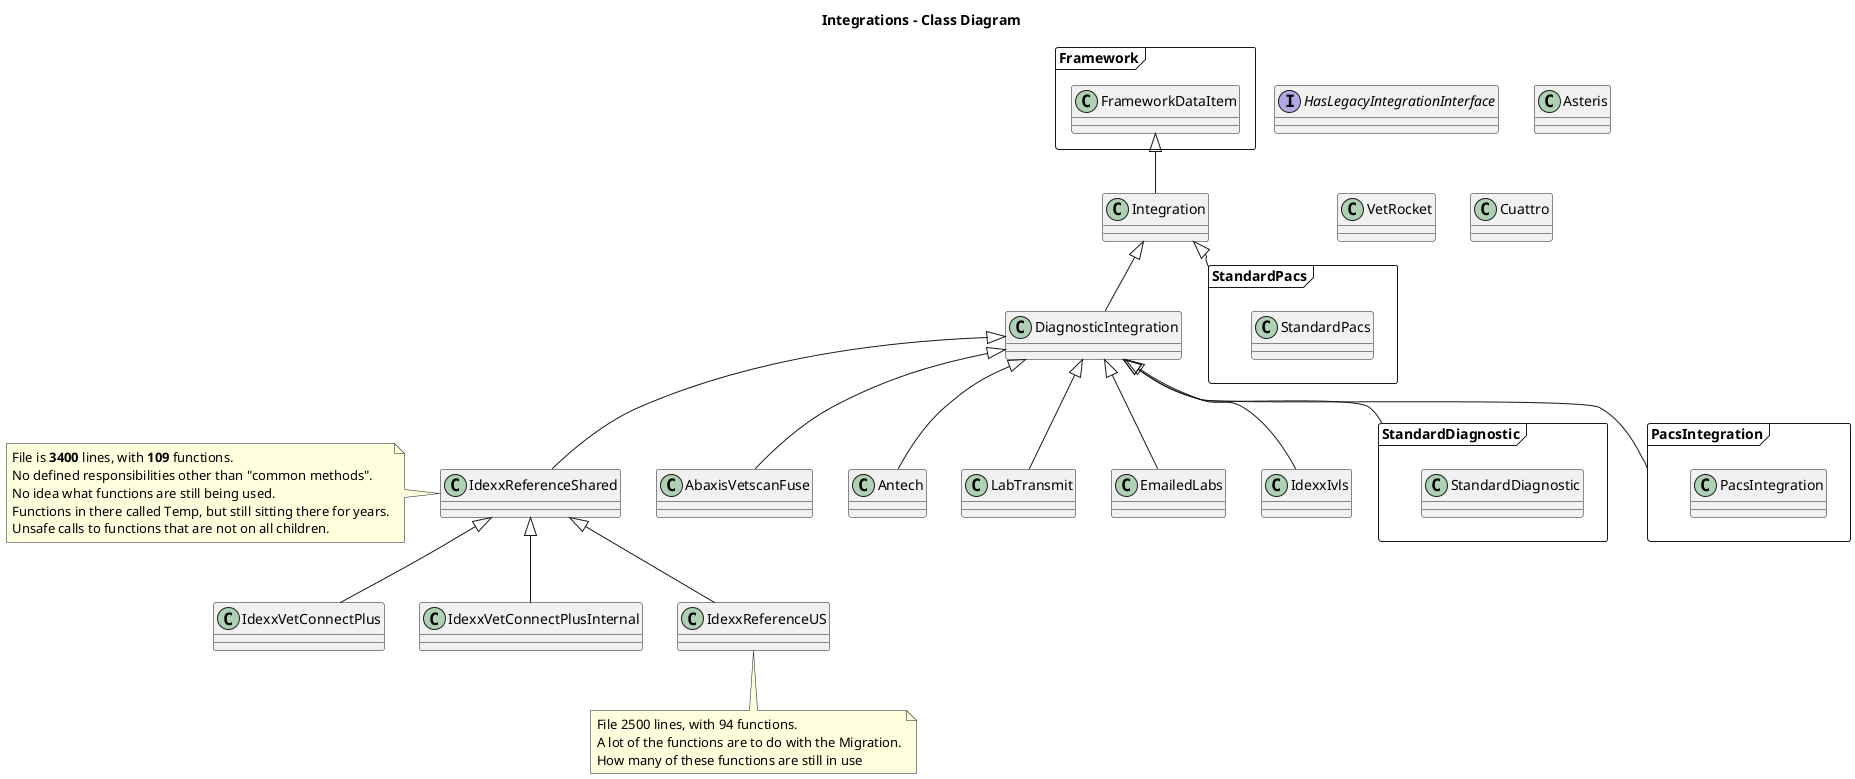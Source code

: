 @startuml Diagnostic Integrations - Class Diagram

title "Integrations - Class Diagram"


package Framework <<Frame>> {
    class FrameworkDataItem
}
class Integration {
}
class DiagnosticIntegration {
}
package StandardDiagnostic <<Frame>>{
    class StandardDiagnostic {  
    }
}
package StandardPacs <<Frame>> {
    class StandardPacs {
    }
}
class IdexxReferenceShared {
}
class IdexxVetConnectPlus {
}
class IdexxVetConnectPlusInternal {
}
class IdexxReferenceUS {
}
interface HasLegacyIntegrationInterface {
}
package PacsIntegration <<Frame>> {
    class PacsIntegration {
    }
}
class AbaxisVetscanFuse {
}
class Antech {
}
class LabTransmit{
}
class EmailedLabs{
}
class IdexxIvls{
}
class Asteris{
}
class VetRocket{
}
class Cuattro{
}

FrameworkDataItem <|-- Integration

Integration <|-- DiagnosticIntegration
Integration <|-- StandardPacs

DiagnosticIntegration <|-- IdexxReferenceShared
DiagnosticIntegration <|-- IdexxIvls
DiagnosticIntegration <|-- StandardDiagnostic
DiagnosticIntegration <|-- PacsIntegration
DiagnosticIntegration <|-- AbaxisVetscanFuse
DiagnosticIntegration <|-- Antech
DiagnosticIntegration <|-- LabTransmit
DiagnosticIntegration <|-- EmailedLabs

IdexxReferenceShared <|-- IdexxVetConnectPlus
IdexxReferenceShared <|-- IdexxVetConnectPlusInternal
IdexxReferenceShared <|-- IdexxReferenceUS

'HasLegacyIntegrationInterface <|.. IdexxVetConnectPlus
'HasLegacyIntegrationInterface <|.. IdexxVetConnectPlusInternal


note left of IdexxReferenceShared
    File is <b>3400</b> lines, with <b>109</b> functions.
    No defined responsibilities other than "common methods".
    No idea what functions are still being used.
    Functions in there called Temp, but still sitting there for years.
    Unsafe calls to functions that are not on all children.
endnote

note bottom of IdexxReferenceUS
    File 2500 lines, with 94 functions.
    A lot of the functions are to do with the Migration.
    How many of these functions are still in use
endnote


@enduml